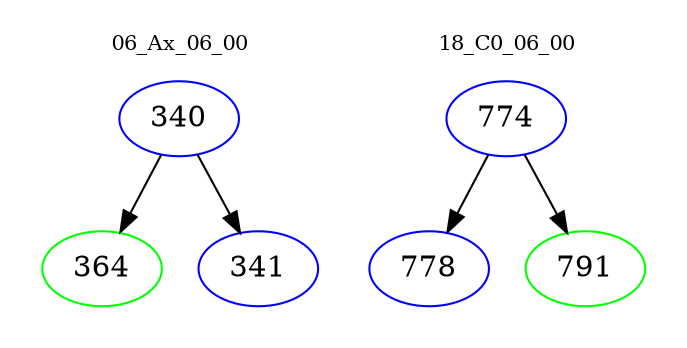 digraph{
subgraph cluster_0 {
color = white
label = "06_Ax_06_00";
fontsize=10;
T0_340 [label="340", color="blue"]
T0_340 -> T0_364 [color="black"]
T0_364 [label="364", color="green"]
T0_340 -> T0_341 [color="black"]
T0_341 [label="341", color="blue"]
}
subgraph cluster_1 {
color = white
label = "18_C0_06_00";
fontsize=10;
T1_774 [label="774", color="blue"]
T1_774 -> T1_778 [color="black"]
T1_778 [label="778", color="blue"]
T1_774 -> T1_791 [color="black"]
T1_791 [label="791", color="green"]
}
}
